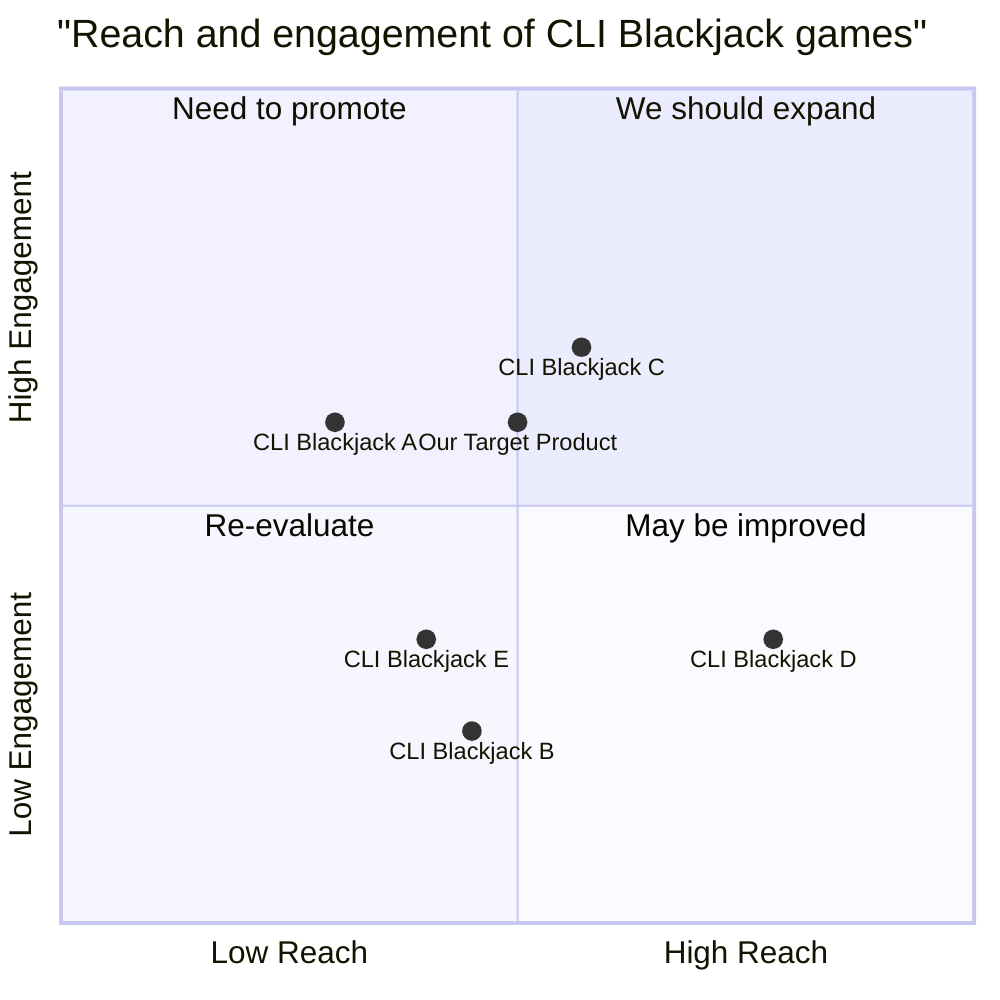 quadrantChart
    title "Reach and engagement of CLI Blackjack games"
    x-axis "Low Reach" --> "High Reach"
    y-axis "Low Engagement" --> "High Engagement"
    quadrant-1 "We should expand"
    quadrant-2 "Need to promote"
    quadrant-3 "Re-evaluate"
    quadrant-4 "May be improved"
    "CLI Blackjack A": [0.3, 0.6]
    "CLI Blackjack B": [0.45, 0.23]
    "CLI Blackjack C": [0.57, 0.69]
    "CLI Blackjack D": [0.78, 0.34]
    "CLI Blackjack E": [0.40, 0.34]
    "Our Target Product": [0.5, 0.6]